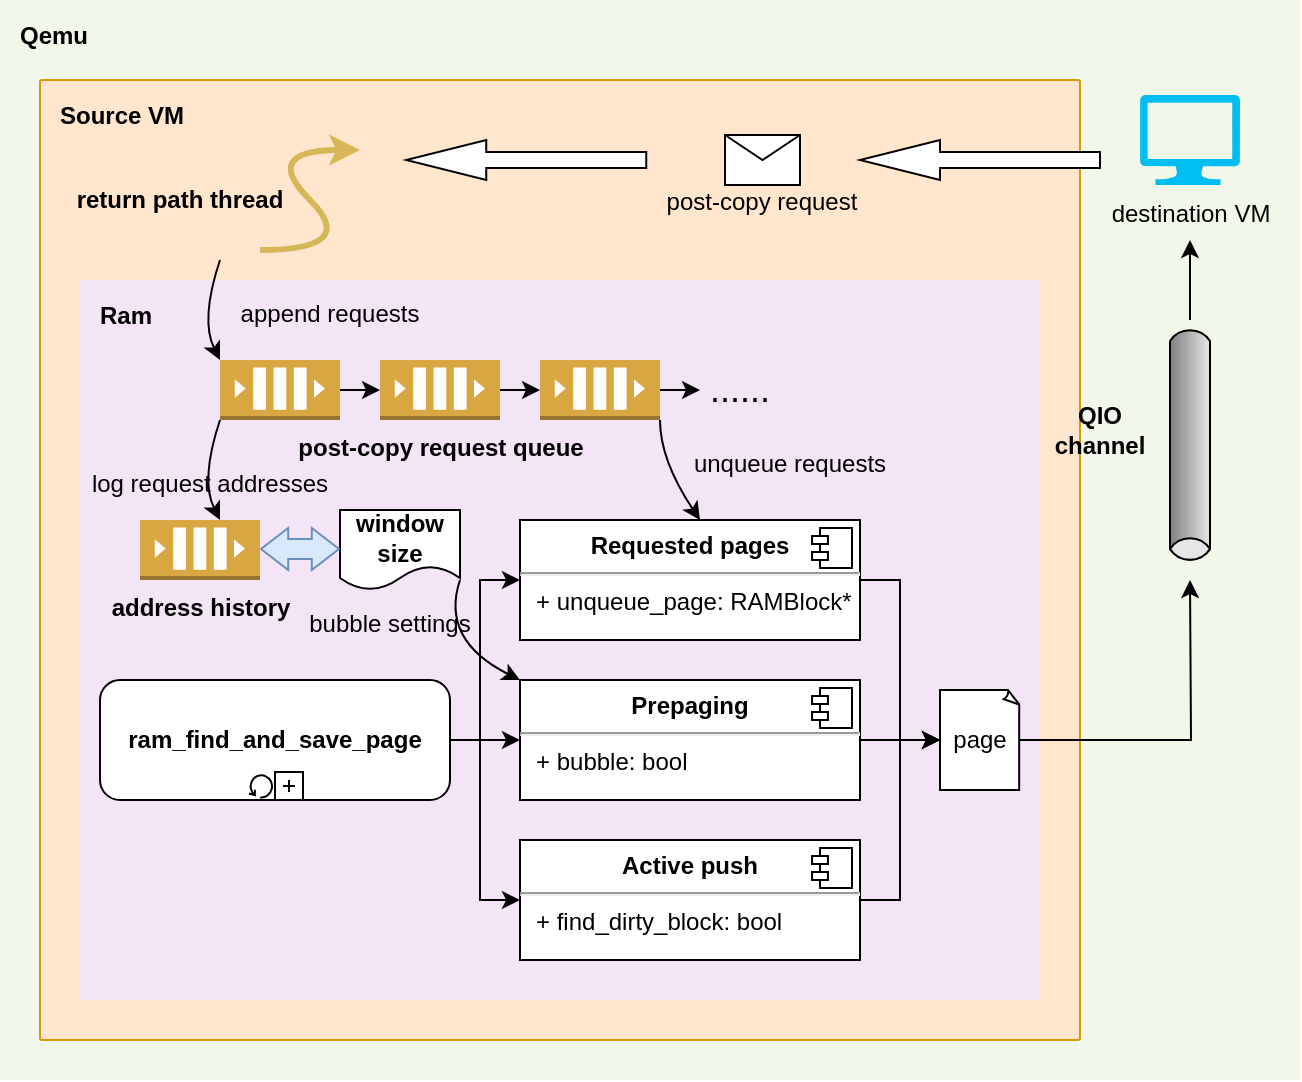 <mxfile version="17.4.6" type="github">
  <diagram id="BA5SmcPM9Mz4D15MwWwf" name="Page-1">
    <mxGraphModel dx="1038" dy="579" grid="1" gridSize="10" guides="1" tooltips="1" connect="1" arrows="1" fold="1" page="1" pageScale="1" pageWidth="827" pageHeight="1169" math="0" shadow="0">
      <root>
        <mxCell id="0" />
        <mxCell id="1" parent="0" />
        <mxCell id="Rw0fZbE83QVoi5Mh0lgZ-1" value="&lt;b&gt;&lt;font color=&quot;#000000&quot;&gt;Qemu&lt;/font&gt;&lt;/b&gt;" style="sketch=0;points=[[0,0,0],[0.25,0,0],[0.5,0,0],[0.75,0,0],[1,0,0],[1,0.25,0],[1,0.5,0],[1,0.75,0],[1,1,0],[0.75,1,0],[0.5,1,0],[0.25,1,0],[0,1,0],[0,0.75,0],[0,0.5,0],[0,0.25,0]];rounded=1;absoluteArcSize=1;arcSize=2;html=1;strokeColor=none;gradientColor=none;shadow=0;dashed=0;fontSize=12;fontColor=#9E9E9E;align=left;verticalAlign=top;spacing=10;spacingTop=-4;fillColor=#F1F8E9;" vertex="1" parent="1">
          <mxGeometry x="40" y="210" width="650" height="540" as="geometry" />
        </mxCell>
        <mxCell id="Rw0fZbE83QVoi5Mh0lgZ-2" value="&lt;b&gt;&lt;font color=&quot;#000000&quot;&gt;Source VM&lt;/font&gt;&lt;/b&gt;" style="sketch=0;points=[[0,0,0],[0.25,0,0],[0.5,0,0],[0.75,0,0],[1,0,0],[1,0.25,0],[1,0.5,0],[1,0.75,0],[1,1,0],[0.75,1,0],[0.5,1,0],[0.25,1,0],[0,1,0],[0,0.75,0],[0,0.5,0],[0,0.25,0]];rounded=1;absoluteArcSize=1;arcSize=2;html=1;strokeColor=#d79b00;shadow=0;dashed=0;fontSize=12;align=left;verticalAlign=top;spacing=10;spacingTop=-4;fillColor=#ffe6cc;" vertex="1" parent="1">
          <mxGeometry x="60" y="250" width="520" height="480" as="geometry" />
        </mxCell>
        <mxCell id="Rw0fZbE83QVoi5Mh0lgZ-3" value="&lt;font style=&quot;font-size: 12px&quot;&gt;&lt;b&gt;return path thread&lt;/b&gt;&lt;/font&gt;" style="text;html=1;strokeColor=none;fillColor=none;align=center;verticalAlign=middle;whiteSpace=wrap;rounded=0;" vertex="1" parent="1">
          <mxGeometry x="50" y="300" width="160" height="20" as="geometry" />
        </mxCell>
        <mxCell id="Rw0fZbE83QVoi5Mh0lgZ-4" value="" style="curved=1;endArrow=classic;html=1;rounded=0;fontSize=18;strokeWidth=3;fillColor=#fff2cc;strokeColor=#d6b656;" edge="1" parent="1">
          <mxGeometry width="50" height="50" relative="1" as="geometry">
            <mxPoint x="170" y="335" as="sourcePoint" />
            <mxPoint x="220" y="285" as="targetPoint" />
            <Array as="points">
              <mxPoint x="220" y="335" />
              <mxPoint x="170" y="285" />
            </Array>
          </mxGeometry>
        </mxCell>
        <mxCell id="Rw0fZbE83QVoi5Mh0lgZ-5" value="destination VM" style="verticalLabelPosition=bottom;html=1;verticalAlign=top;align=center;strokeColor=none;fillColor=#00BEF2;shape=mxgraph.azure.computer;pointerEvents=1;" vertex="1" parent="1">
          <mxGeometry x="610" y="257.5" width="50" height="45" as="geometry" />
        </mxCell>
        <mxCell id="Rw0fZbE83QVoi5Mh0lgZ-6" value="&lt;b&gt;&lt;font color=&quot;#000000&quot;&gt;Ram&lt;/font&gt;&lt;/b&gt;" style="sketch=0;points=[[0,0,0],[0.25,0,0],[0.5,0,0],[0.75,0,0],[1,0,0],[1,0.25,0],[1,0.5,0],[1,0.75,0],[1,1,0],[0.75,1,0],[0.5,1,0],[0.25,1,0],[0,1,0],[0,0.75,0],[0,0.5,0],[0,0.25,0]];rounded=1;absoluteArcSize=1;arcSize=2;html=1;strokeColor=none;gradientColor=none;shadow=0;dashed=0;fontSize=12;fontColor=#9E9E9E;align=left;verticalAlign=top;spacing=10;spacingTop=-4;fillColor=#F3E5F5;" vertex="1" parent="1">
          <mxGeometry x="80" y="350" width="480" height="360" as="geometry" />
        </mxCell>
        <mxCell id="Rw0fZbE83QVoi5Mh0lgZ-7" style="edgeStyle=orthogonalEdgeStyle;rounded=0;orthogonalLoop=1;jettySize=auto;html=1;exitX=1;exitY=0.5;exitDx=0;exitDy=0;exitPerimeter=0;entryX=0;entryY=0.5;entryDx=0;entryDy=0;entryPerimeter=0;fontSize=12;fontColor=#000000;strokeWidth=1;" edge="1" parent="1" source="Rw0fZbE83QVoi5Mh0lgZ-8" target="Rw0fZbE83QVoi5Mh0lgZ-10">
          <mxGeometry relative="1" as="geometry" />
        </mxCell>
        <mxCell id="Rw0fZbE83QVoi5Mh0lgZ-8" value="" style="outlineConnect=0;dashed=0;verticalLabelPosition=bottom;verticalAlign=top;align=center;html=1;shape=mxgraph.aws3.queue;fillColor=#D9A741;gradientColor=none;fontSize=12;fontColor=#000000;" vertex="1" parent="1">
          <mxGeometry x="150" y="390" width="60" height="30" as="geometry" />
        </mxCell>
        <mxCell id="Rw0fZbE83QVoi5Mh0lgZ-9" style="edgeStyle=orthogonalEdgeStyle;rounded=0;orthogonalLoop=1;jettySize=auto;html=1;exitX=1;exitY=0.5;exitDx=0;exitDy=0;exitPerimeter=0;entryX=0;entryY=0.5;entryDx=0;entryDy=0;entryPerimeter=0;fontSize=12;fontColor=#000000;strokeWidth=1;" edge="1" parent="1" source="Rw0fZbE83QVoi5Mh0lgZ-10" target="Rw0fZbE83QVoi5Mh0lgZ-12">
          <mxGeometry relative="1" as="geometry" />
        </mxCell>
        <mxCell id="Rw0fZbE83QVoi5Mh0lgZ-10" value="&lt;b&gt;post-copy request queue&lt;/b&gt;" style="outlineConnect=0;dashed=0;verticalLabelPosition=bottom;verticalAlign=top;align=center;html=1;shape=mxgraph.aws3.queue;fillColor=#D9A741;gradientColor=none;fontSize=12;fontColor=#000000;" vertex="1" parent="1">
          <mxGeometry x="230" y="390" width="60" height="30" as="geometry" />
        </mxCell>
        <mxCell id="Rw0fZbE83QVoi5Mh0lgZ-11" style="edgeStyle=orthogonalEdgeStyle;rounded=0;orthogonalLoop=1;jettySize=auto;html=1;exitX=1;exitY=0.5;exitDx=0;exitDy=0;exitPerimeter=0;entryX=0;entryY=0.5;entryDx=0;entryDy=0;entryPerimeter=0;fontSize=12;fontColor=#000000;strokeWidth=1;" edge="1" parent="1" source="Rw0fZbE83QVoi5Mh0lgZ-12">
          <mxGeometry relative="1" as="geometry">
            <mxPoint x="390" y="405" as="targetPoint" />
          </mxGeometry>
        </mxCell>
        <mxCell id="Rw0fZbE83QVoi5Mh0lgZ-12" value="" style="outlineConnect=0;dashed=0;verticalLabelPosition=bottom;verticalAlign=top;align=center;html=1;shape=mxgraph.aws3.queue;fillColor=#D9A741;gradientColor=none;fontSize=12;fontColor=#000000;" vertex="1" parent="1">
          <mxGeometry x="310" y="390" width="60" height="30" as="geometry" />
        </mxCell>
        <mxCell id="Rw0fZbE83QVoi5Mh0lgZ-13" value="&lt;font style=&quot;font-size: 18px&quot;&gt;......&lt;/font&gt;" style="text;html=1;strokeColor=none;fillColor=none;align=center;verticalAlign=middle;whiteSpace=wrap;rounded=0;fontSize=12;fontColor=#000000;" vertex="1" parent="1">
          <mxGeometry x="380" y="390" width="60" height="30" as="geometry" />
        </mxCell>
        <mxCell id="Rw0fZbE83QVoi5Mh0lgZ-14" value="" style="curved=1;endArrow=classic;html=1;rounded=0;fontSize=18;fontColor=#000000;strokeWidth=1;entryX=0;entryY=0;entryDx=0;entryDy=0;entryPerimeter=0;" edge="1" parent="1" target="Rw0fZbE83QVoi5Mh0lgZ-8">
          <mxGeometry width="50" height="50" relative="1" as="geometry">
            <mxPoint x="150" y="340" as="sourcePoint" />
            <mxPoint x="180" y="390" as="targetPoint" />
            <Array as="points">
              <mxPoint x="140" y="370" />
            </Array>
          </mxGeometry>
        </mxCell>
        <mxCell id="Rw0fZbE83QVoi5Mh0lgZ-15" value="&lt;font style=&quot;font-size: 12px&quot;&gt;append requests&lt;/font&gt;" style="text;html=1;strokeColor=none;fillColor=none;align=center;verticalAlign=middle;whiteSpace=wrap;rounded=0;fontSize=18;fontColor=#000000;" vertex="1" parent="1">
          <mxGeometry x="150" y="350" width="110" height="30" as="geometry" />
        </mxCell>
        <mxCell id="Rw0fZbE83QVoi5Mh0lgZ-16" style="edgeStyle=orthogonalEdgeStyle;rounded=0;orthogonalLoop=1;jettySize=auto;html=1;exitX=1;exitY=0.5;exitDx=0;exitDy=0;exitPerimeter=0;entryX=0;entryY=0.5;entryDx=0;entryDy=0;" edge="1" parent="1" source="Rw0fZbE83QVoi5Mh0lgZ-19" target="Rw0fZbE83QVoi5Mh0lgZ-21">
          <mxGeometry relative="1" as="geometry">
            <Array as="points">
              <mxPoint x="280" y="580" />
              <mxPoint x="280" y="500" />
            </Array>
          </mxGeometry>
        </mxCell>
        <mxCell id="Rw0fZbE83QVoi5Mh0lgZ-17" style="edgeStyle=orthogonalEdgeStyle;rounded=0;orthogonalLoop=1;jettySize=auto;html=1;exitX=1;exitY=0.5;exitDx=0;exitDy=0;exitPerimeter=0;entryX=0;entryY=0.5;entryDx=0;entryDy=0;" edge="1" parent="1" source="Rw0fZbE83QVoi5Mh0lgZ-19" target="Rw0fZbE83QVoi5Mh0lgZ-24">
          <mxGeometry relative="1" as="geometry" />
        </mxCell>
        <mxCell id="Rw0fZbE83QVoi5Mh0lgZ-18" style="edgeStyle=orthogonalEdgeStyle;rounded=0;orthogonalLoop=1;jettySize=auto;html=1;exitX=1;exitY=0.5;exitDx=0;exitDy=0;exitPerimeter=0;entryX=0;entryY=0.5;entryDx=0;entryDy=0;" edge="1" parent="1" source="Rw0fZbE83QVoi5Mh0lgZ-19" target="Rw0fZbE83QVoi5Mh0lgZ-38">
          <mxGeometry relative="1" as="geometry">
            <Array as="points">
              <mxPoint x="280" y="580" />
              <mxPoint x="280" y="660" />
            </Array>
          </mxGeometry>
        </mxCell>
        <mxCell id="Rw0fZbE83QVoi5Mh0lgZ-19" value="ram_find_and_save_page" style="points=[[0.25,0,0],[0.5,0,0],[0.75,0,0],[1,0.25,0],[1,0.5,0],[1,0.75,0],[0.75,1,0],[0.5,1,0],[0.25,1,0],[0,0.75,0],[0,0.5,0],[0,0.25,0]];shape=mxgraph.bpmn.task;whiteSpace=wrap;rectStyle=rounded;size=10;taskMarker=abstract;isLoopStandard=1;isLoopSub=1;rounded=1;fontSize=12;fontColor=#000000;fontStyle=1" vertex="1" parent="1">
          <mxGeometry x="90" y="550" width="175" height="60" as="geometry" />
        </mxCell>
        <mxCell id="Rw0fZbE83QVoi5Mh0lgZ-20" style="edgeStyle=orthogonalEdgeStyle;rounded=0;orthogonalLoop=1;jettySize=auto;html=1;exitX=1;exitY=0.5;exitDx=0;exitDy=0;entryX=0;entryY=0.5;entryDx=0;entryDy=0;entryPerimeter=0;" edge="1" parent="1" source="Rw0fZbE83QVoi5Mh0lgZ-21" target="Rw0fZbE83QVoi5Mh0lgZ-29">
          <mxGeometry relative="1" as="geometry" />
        </mxCell>
        <mxCell id="Rw0fZbE83QVoi5Mh0lgZ-21" value="&lt;p style=&quot;margin: 0px ; margin-top: 6px ; text-align: center&quot;&gt;&lt;b&gt;Requested pages&lt;/b&gt;&lt;/p&gt;&lt;hr&gt;&lt;p style=&quot;margin: 0px ; margin-left: 8px&quot;&gt;+ unqueue_page&lt;span&gt;: RAMBlock*&lt;/span&gt;&lt;/p&gt;" style="align=left;overflow=fill;html=1;dropTarget=0;fontColor=#000000;" vertex="1" parent="1">
          <mxGeometry x="300" y="470" width="170" height="60" as="geometry" />
        </mxCell>
        <mxCell id="Rw0fZbE83QVoi5Mh0lgZ-22" value="" style="shape=component;jettyWidth=8;jettyHeight=4;fontColor=#000000;" vertex="1" parent="Rw0fZbE83QVoi5Mh0lgZ-21">
          <mxGeometry x="1" width="20" height="20" relative="1" as="geometry">
            <mxPoint x="-24" y="4" as="offset" />
          </mxGeometry>
        </mxCell>
        <mxCell id="Rw0fZbE83QVoi5Mh0lgZ-23" style="edgeStyle=orthogonalEdgeStyle;rounded=0;orthogonalLoop=1;jettySize=auto;html=1;exitX=1;exitY=0.5;exitDx=0;exitDy=0;" edge="1" parent="1" source="Rw0fZbE83QVoi5Mh0lgZ-24">
          <mxGeometry relative="1" as="geometry">
            <mxPoint x="510" y="580" as="targetPoint" />
          </mxGeometry>
        </mxCell>
        <mxCell id="Rw0fZbE83QVoi5Mh0lgZ-24" value="&lt;p style=&quot;margin: 0px ; margin-top: 6px ; text-align: center&quot;&gt;&lt;b&gt;Prepaging&lt;/b&gt;&lt;/p&gt;&lt;hr&gt;&lt;p style=&quot;margin: 0px ; margin-left: 8px&quot;&gt;+ bubble: bool&lt;br&gt;&lt;/p&gt;" style="align=left;overflow=fill;html=1;dropTarget=0;fontColor=#000000;" vertex="1" parent="1">
          <mxGeometry x="300" y="550" width="170" height="60" as="geometry" />
        </mxCell>
        <mxCell id="Rw0fZbE83QVoi5Mh0lgZ-25" value="" style="shape=component;jettyWidth=8;jettyHeight=4;fontColor=#000000;" vertex="1" parent="Rw0fZbE83QVoi5Mh0lgZ-24">
          <mxGeometry x="1" width="20" height="20" relative="1" as="geometry">
            <mxPoint x="-24" y="4" as="offset" />
          </mxGeometry>
        </mxCell>
        <mxCell id="Rw0fZbE83QVoi5Mh0lgZ-26" value="" style="curved=1;endArrow=classic;html=1;rounded=0;fontSize=12;fontColor=#000000;strokeWidth=1;" edge="1" parent="1">
          <mxGeometry width="50" height="50" relative="1" as="geometry">
            <mxPoint x="370" y="420" as="sourcePoint" />
            <mxPoint x="390" y="470" as="targetPoint" />
            <Array as="points">
              <mxPoint x="370" y="440" />
            </Array>
          </mxGeometry>
        </mxCell>
        <mxCell id="Rw0fZbE83QVoi5Mh0lgZ-27" value="&lt;font style=&quot;font-size: 12px&quot;&gt;unqueue requests&lt;/font&gt;" style="text;html=1;strokeColor=none;fillColor=none;align=center;verticalAlign=middle;whiteSpace=wrap;rounded=0;fontSize=18;fontColor=#000000;" vertex="1" parent="1">
          <mxGeometry x="380" y="425" width="110" height="30" as="geometry" />
        </mxCell>
        <mxCell id="Rw0fZbE83QVoi5Mh0lgZ-28" style="edgeStyle=orthogonalEdgeStyle;rounded=0;orthogonalLoop=1;jettySize=auto;html=1;exitX=1;exitY=0.5;exitDx=0;exitDy=0;exitPerimeter=0;fontSize=12;fontColor=#000000;strokeWidth=1;" edge="1" parent="1" source="Rw0fZbE83QVoi5Mh0lgZ-29">
          <mxGeometry relative="1" as="geometry">
            <mxPoint x="635" y="500" as="targetPoint" />
          </mxGeometry>
        </mxCell>
        <mxCell id="Rw0fZbE83QVoi5Mh0lgZ-29" value="page" style="whiteSpace=wrap;html=1;shape=mxgraph.basic.document;fontColor=#000000;" vertex="1" parent="1">
          <mxGeometry x="510" y="555" width="40" height="50" as="geometry" />
        </mxCell>
        <mxCell id="Rw0fZbE83QVoi5Mh0lgZ-30" value="" style="strokeWidth=1;outlineConnect=0;dashed=0;align=center;fontSize=8;shape=mxgraph.eip.messageChannel;html=1;verticalLabelPosition=bottom;verticalAlign=top;fontColor=#000000;rotation=90;" vertex="1" parent="1">
          <mxGeometry x="575" y="410" width="120" height="45" as="geometry" />
        </mxCell>
        <mxCell id="Rw0fZbE83QVoi5Mh0lgZ-31" value="" style="endArrow=classic;html=1;rounded=0;fontSize=12;fontColor=#000000;strokeWidth=1;" edge="1" parent="1">
          <mxGeometry width="50" height="50" relative="1" as="geometry">
            <mxPoint x="635" y="370" as="sourcePoint" />
            <mxPoint x="635" y="330" as="targetPoint" />
          </mxGeometry>
        </mxCell>
        <mxCell id="Rw0fZbE83QVoi5Mh0lgZ-32" value="&lt;b&gt;QIO&lt;br&gt;channel&lt;/b&gt;" style="text;html=1;strokeColor=none;fillColor=none;align=center;verticalAlign=middle;whiteSpace=wrap;rounded=0;fontColor=#000000;" vertex="1" parent="1">
          <mxGeometry x="560" y="410" width="60" height="30" as="geometry" />
        </mxCell>
        <mxCell id="Rw0fZbE83QVoi5Mh0lgZ-33" value="" style="html=1;shadow=0;dashed=0;align=center;verticalAlign=middle;shape=mxgraph.arrows2.arrow;dy=0.6;dx=40;flipH=1;notch=0;fontSize=12;" vertex="1" parent="1">
          <mxGeometry x="243.12" y="280" width="120" height="20" as="geometry" />
        </mxCell>
        <mxCell id="Rw0fZbE83QVoi5Mh0lgZ-34" value="" style="shape=message;html=1;whiteSpace=wrap;html=1;outlineConnect=0;fontSize=12;" vertex="1" parent="1">
          <mxGeometry x="402.5" y="277.5" width="37.5" height="25" as="geometry" />
        </mxCell>
        <mxCell id="Rw0fZbE83QVoi5Mh0lgZ-35" value="post-copy request" style="text;html=1;strokeColor=none;fillColor=none;align=center;verticalAlign=middle;whiteSpace=wrap;rounded=0;fontSize=12;" vertex="1" parent="1">
          <mxGeometry x="363.12" y="302.5" width="116.25" height="17.5" as="geometry" />
        </mxCell>
        <mxCell id="Rw0fZbE83QVoi5Mh0lgZ-36" value="" style="html=1;shadow=0;dashed=0;align=center;verticalAlign=middle;shape=mxgraph.arrows2.arrow;dy=0.6;dx=40;flipH=1;notch=0;fontSize=12;" vertex="1" parent="1">
          <mxGeometry x="470" y="280" width="120" height="20" as="geometry" />
        </mxCell>
        <mxCell id="Rw0fZbE83QVoi5Mh0lgZ-37" style="edgeStyle=orthogonalEdgeStyle;rounded=0;orthogonalLoop=1;jettySize=auto;html=1;exitX=1;exitY=0.5;exitDx=0;exitDy=0;" edge="1" parent="1" source="Rw0fZbE83QVoi5Mh0lgZ-38">
          <mxGeometry relative="1" as="geometry">
            <mxPoint x="510" y="580" as="targetPoint" />
            <Array as="points">
              <mxPoint x="490" y="660" />
              <mxPoint x="490" y="580" />
            </Array>
          </mxGeometry>
        </mxCell>
        <mxCell id="Rw0fZbE83QVoi5Mh0lgZ-38" value="&lt;p style=&quot;margin: 0px ; margin-top: 6px ; text-align: center&quot;&gt;&lt;b&gt;Active push&lt;/b&gt;&lt;/p&gt;&lt;hr&gt;&lt;p style=&quot;margin: 0px ; margin-left: 8px&quot;&gt;+ find_dirty_block: bool&lt;br&gt;&lt;/p&gt;" style="align=left;overflow=fill;html=1;dropTarget=0;fontColor=#000000;" vertex="1" parent="1">
          <mxGeometry x="300" y="630" width="170" height="60" as="geometry" />
        </mxCell>
        <mxCell id="Rw0fZbE83QVoi5Mh0lgZ-39" value="" style="shape=component;jettyWidth=8;jettyHeight=4;fontColor=#000000;" vertex="1" parent="Rw0fZbE83QVoi5Mh0lgZ-38">
          <mxGeometry x="1" width="20" height="20" relative="1" as="geometry">
            <mxPoint x="-24" y="4" as="offset" />
          </mxGeometry>
        </mxCell>
        <mxCell id="Rw0fZbE83QVoi5Mh0lgZ-40" value="&lt;b&gt;address history&lt;/b&gt;" style="outlineConnect=0;dashed=0;verticalLabelPosition=bottom;verticalAlign=top;align=center;html=1;shape=mxgraph.aws3.queue;fillColor=#D9A741;gradientColor=none;fontSize=12;fontColor=#000000;" vertex="1" parent="1">
          <mxGeometry x="110" y="470" width="60" height="30" as="geometry" />
        </mxCell>
        <mxCell id="Rw0fZbE83QVoi5Mh0lgZ-41" value="" style="curved=1;endArrow=classic;html=1;rounded=0;fontSize=18;fontColor=#000000;strokeWidth=1;entryX=0;entryY=0;entryDx=0;entryDy=0;entryPerimeter=0;" edge="1" parent="1">
          <mxGeometry width="50" height="50" relative="1" as="geometry">
            <mxPoint x="150" y="420" as="sourcePoint" />
            <mxPoint x="150" y="470" as="targetPoint" />
            <Array as="points">
              <mxPoint x="140" y="450" />
            </Array>
          </mxGeometry>
        </mxCell>
        <mxCell id="Rw0fZbE83QVoi5Mh0lgZ-42" value="&lt;font style=&quot;font-size: 12px&quot;&gt;log request addresses&lt;/font&gt;" style="text;html=1;strokeColor=none;fillColor=none;align=center;verticalAlign=middle;whiteSpace=wrap;rounded=0;fontSize=18;fontColor=#000000;" vertex="1" parent="1">
          <mxGeometry x="80" y="435" width="130" height="30" as="geometry" />
        </mxCell>
        <mxCell id="Rw0fZbE83QVoi5Mh0lgZ-44" value="&lt;b&gt;window&lt;br&gt;size&lt;/b&gt;" style="shape=document;whiteSpace=wrap;html=1;boundedLbl=1;" vertex="1" parent="1">
          <mxGeometry x="210" y="465" width="60" height="40" as="geometry" />
        </mxCell>
        <mxCell id="Rw0fZbE83QVoi5Mh0lgZ-45" value="" style="shape=flexArrow;endArrow=classic;startArrow=classic;html=1;rounded=0;width=10;startSize=4.2;endWidth=10;endSize=4.2;startWidth=10;fillColor=#dae8fc;strokeColor=#6c8ebf;" edge="1" parent="1">
          <mxGeometry width="100" height="100" relative="1" as="geometry">
            <mxPoint x="170" y="484.5" as="sourcePoint" />
            <mxPoint x="210" y="484.5" as="targetPoint" />
          </mxGeometry>
        </mxCell>
        <mxCell id="Rw0fZbE83QVoi5Mh0lgZ-46" value="" style="curved=1;endArrow=classic;html=1;rounded=0;fontSize=18;fontColor=#000000;strokeWidth=1;entryX=0;entryY=0;entryDx=0;entryDy=0;" edge="1" parent="1" target="Rw0fZbE83QVoi5Mh0lgZ-24">
          <mxGeometry width="50" height="50" relative="1" as="geometry">
            <mxPoint x="270" y="500" as="sourcePoint" />
            <mxPoint x="270" y="550" as="targetPoint" />
            <Array as="points">
              <mxPoint x="260" y="530" />
            </Array>
          </mxGeometry>
        </mxCell>
        <mxCell id="Rw0fZbE83QVoi5Mh0lgZ-47" value="&lt;font style=&quot;font-size: 12px&quot;&gt;bubble settings&lt;/font&gt;" style="text;html=1;strokeColor=none;fillColor=none;align=center;verticalAlign=middle;whiteSpace=wrap;rounded=0;fontSize=18;fontColor=#000000;" vertex="1" parent="1">
          <mxGeometry x="190" y="505" width="90" height="30" as="geometry" />
        </mxCell>
      </root>
    </mxGraphModel>
  </diagram>
</mxfile>
